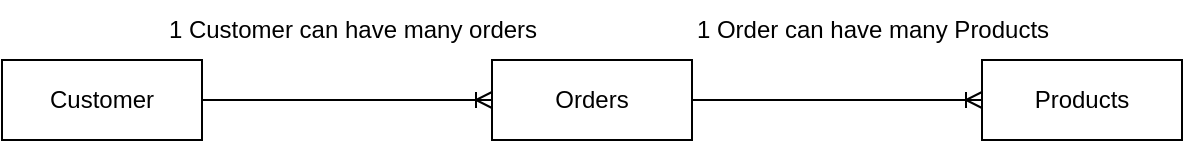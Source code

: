 <mxfile version="26.1.0">
  <diagram id="ZWNByFQYfQoL2RYnz4dD" name="Page-1">
    <mxGraphModel dx="2066" dy="1141" grid="1" gridSize="10" guides="1" tooltips="1" connect="1" arrows="1" fold="1" page="1" pageScale="1" pageWidth="850" pageHeight="1100" math="0" shadow="0">
      <root>
        <mxCell id="0" />
        <mxCell id="1" parent="0" />
        <mxCell id="2MGF1iAlGCKw4Vg-HqxF-1" value="Customer" style="whiteSpace=wrap;html=1;align=center;" vertex="1" parent="1">
          <mxGeometry x="130" y="500" width="100" height="40" as="geometry" />
        </mxCell>
        <mxCell id="2MGF1iAlGCKw4Vg-HqxF-2" value="Orders" style="whiteSpace=wrap;html=1;align=center;" vertex="1" parent="1">
          <mxGeometry x="375" y="500" width="100" height="40" as="geometry" />
        </mxCell>
        <mxCell id="2MGF1iAlGCKw4Vg-HqxF-3" value="Products" style="whiteSpace=wrap;html=1;align=center;" vertex="1" parent="1">
          <mxGeometry x="620" y="500" width="100" height="40" as="geometry" />
        </mxCell>
        <mxCell id="2MGF1iAlGCKw4Vg-HqxF-4" value="" style="edgeStyle=entityRelationEdgeStyle;fontSize=12;html=1;endArrow=ERoneToMany;rounded=0;exitX=1;exitY=0.5;exitDx=0;exitDy=0;entryX=0;entryY=0.5;entryDx=0;entryDy=0;" edge="1" parent="1" source="2MGF1iAlGCKw4Vg-HqxF-1" target="2MGF1iAlGCKw4Vg-HqxF-2">
          <mxGeometry width="100" height="100" relative="1" as="geometry">
            <mxPoint x="370" y="630" as="sourcePoint" />
            <mxPoint x="470" y="530" as="targetPoint" />
          </mxGeometry>
        </mxCell>
        <mxCell id="2MGF1iAlGCKw4Vg-HqxF-5" value="" style="edgeStyle=entityRelationEdgeStyle;fontSize=12;html=1;endArrow=ERoneToMany;rounded=0;exitX=1;exitY=0.5;exitDx=0;exitDy=0;" edge="1" parent="1" source="2MGF1iAlGCKw4Vg-HqxF-2" target="2MGF1iAlGCKw4Vg-HqxF-3">
          <mxGeometry width="100" height="100" relative="1" as="geometry">
            <mxPoint x="370" y="630" as="sourcePoint" />
            <mxPoint x="470" y="530" as="targetPoint" />
          </mxGeometry>
        </mxCell>
        <mxCell id="2MGF1iAlGCKw4Vg-HqxF-6" value="1 Customer can have many orders" style="text;html=1;align=center;verticalAlign=middle;resizable=0;points=[];autosize=1;strokeColor=none;fillColor=none;" vertex="1" parent="1">
          <mxGeometry x="200" y="470" width="210" height="30" as="geometry" />
        </mxCell>
        <mxCell id="2MGF1iAlGCKw4Vg-HqxF-7" value="1 Order can have many Products" style="text;html=1;align=center;verticalAlign=middle;resizable=0;points=[];autosize=1;strokeColor=none;fillColor=none;" vertex="1" parent="1">
          <mxGeometry x="465" y="470" width="200" height="30" as="geometry" />
        </mxCell>
      </root>
    </mxGraphModel>
  </diagram>
</mxfile>
